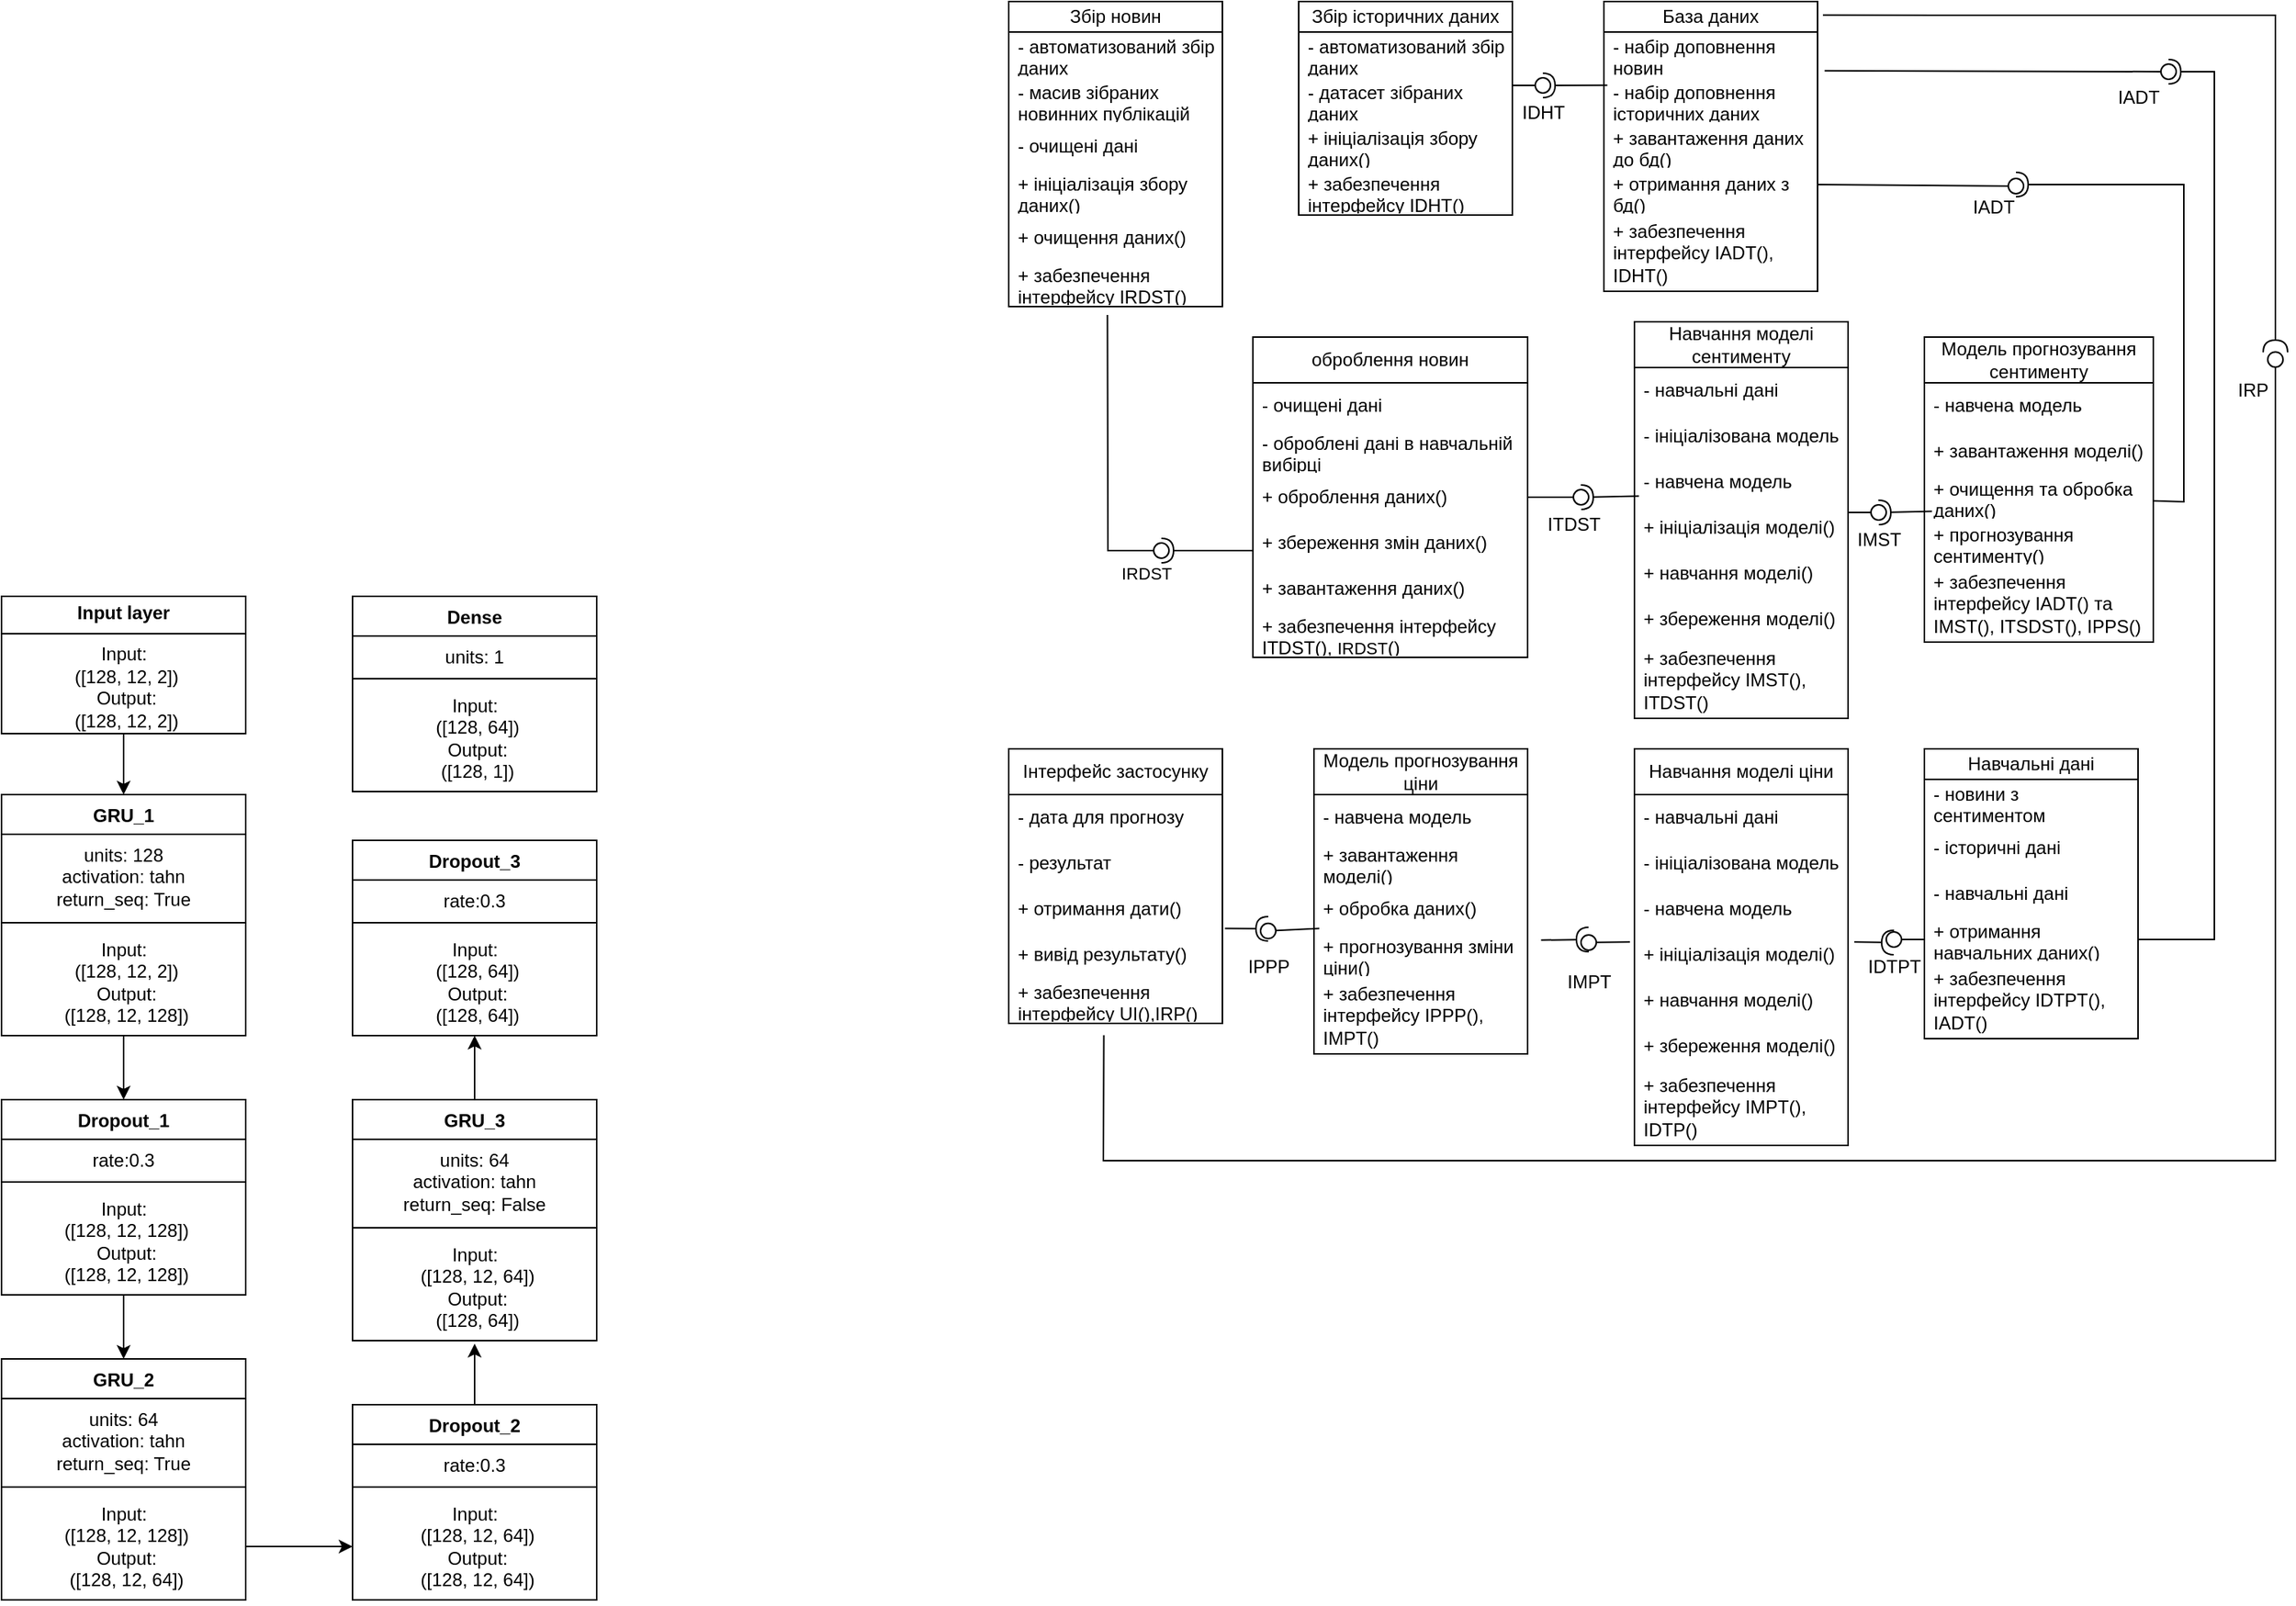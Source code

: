 <mxfile version="24.4.4" type="github">
  <diagram name="Page-1" id="M6WX8ptpPhpakJDy2QEp">
    <mxGraphModel dx="1977" dy="740" grid="1" gridSize="10" guides="1" tooltips="1" connect="1" arrows="1" fold="1" page="1" pageScale="1" pageWidth="850" pageHeight="1100" math="0" shadow="0">
      <root>
        <mxCell id="0" />
        <mxCell id="1" parent="0" />
        <mxCell id="2dCvmDyXezsV4eDbVFPW-2" value="Збір новин" style="swimlane;fontStyle=0;childLayout=stackLayout;horizontal=1;startSize=20;horizontalStack=0;resizeParent=1;resizeParentMax=0;resizeLast=0;collapsible=1;marginBottom=0;whiteSpace=wrap;html=1;" parent="1" vertex="1">
          <mxGeometry x="-110" y="240" width="140" height="200" as="geometry">
            <mxRectangle x="60" y="530" width="100" height="30" as="alternateBounds" />
          </mxGeometry>
        </mxCell>
        <mxCell id="2dCvmDyXezsV4eDbVFPW-3" value="- автоматизований збір даних" style="text;strokeColor=none;fillColor=none;align=left;verticalAlign=middle;spacingLeft=4;spacingRight=4;overflow=hidden;points=[[0,0.5],[1,0.5]];portConstraint=eastwest;rotatable=0;whiteSpace=wrap;html=1;" parent="2dCvmDyXezsV4eDbVFPW-2" vertex="1">
          <mxGeometry y="20" width="140" height="30" as="geometry" />
        </mxCell>
        <mxCell id="2dCvmDyXezsV4eDbVFPW-4" value="- масив зібраних новинних публікацій" style="text;strokeColor=none;fillColor=none;align=left;verticalAlign=middle;spacingLeft=4;spacingRight=4;overflow=hidden;points=[[0,0.5],[1,0.5]];portConstraint=eastwest;rotatable=0;whiteSpace=wrap;html=1;" parent="2dCvmDyXezsV4eDbVFPW-2" vertex="1">
          <mxGeometry y="50" width="140" height="30" as="geometry" />
        </mxCell>
        <mxCell id="2dCvmDyXezsV4eDbVFPW-83" value="- очищені дані" style="text;strokeColor=none;fillColor=none;align=left;verticalAlign=middle;spacingLeft=4;spacingRight=4;overflow=hidden;points=[[0,0.5],[1,0.5]];portConstraint=eastwest;rotatable=0;whiteSpace=wrap;html=1;" parent="2dCvmDyXezsV4eDbVFPW-2" vertex="1">
          <mxGeometry y="80" width="140" height="30" as="geometry" />
        </mxCell>
        <mxCell id="2dCvmDyXezsV4eDbVFPW-14" value="+ ініціалізація збору даних()" style="text;strokeColor=none;fillColor=none;align=left;verticalAlign=middle;spacingLeft=4;spacingRight=4;overflow=hidden;points=[[0,0.5],[1,0.5]];portConstraint=eastwest;rotatable=0;whiteSpace=wrap;html=1;" parent="2dCvmDyXezsV4eDbVFPW-2" vertex="1">
          <mxGeometry y="110" width="140" height="30" as="geometry" />
        </mxCell>
        <mxCell id="2dCvmDyXezsV4eDbVFPW-84" value="+ очищення даних()" style="text;strokeColor=none;fillColor=none;align=left;verticalAlign=middle;spacingLeft=4;spacingRight=4;overflow=hidden;points=[[0,0.5],[1,0.5]];portConstraint=eastwest;rotatable=0;whiteSpace=wrap;html=1;" parent="2dCvmDyXezsV4eDbVFPW-2" vertex="1">
          <mxGeometry y="140" width="140" height="30" as="geometry" />
        </mxCell>
        <mxCell id="2dCvmDyXezsV4eDbVFPW-5" value="+ забезпечення інтерфейсу IRDST()" style="text;strokeColor=none;fillColor=none;align=left;verticalAlign=middle;spacingLeft=4;spacingRight=4;overflow=hidden;points=[[0,0.5],[1,0.5]];portConstraint=eastwest;rotatable=0;whiteSpace=wrap;html=1;" parent="2dCvmDyXezsV4eDbVFPW-2" vertex="1">
          <mxGeometry y="170" width="140" height="30" as="geometry" />
        </mxCell>
        <mxCell id="2dCvmDyXezsV4eDbVFPW-15" value="оброблення новин" style="swimlane;fontStyle=0;childLayout=stackLayout;horizontal=1;startSize=30;horizontalStack=0;resizeParent=1;resizeParentMax=0;resizeLast=0;collapsible=1;marginBottom=0;whiteSpace=wrap;html=1;" parent="1" vertex="1">
          <mxGeometry x="50" y="460" width="180" height="210" as="geometry">
            <mxRectangle x="60" y="530" width="100" height="30" as="alternateBounds" />
          </mxGeometry>
        </mxCell>
        <mxCell id="2dCvmDyXezsV4eDbVFPW-17" value="- очищені дані" style="text;strokeColor=none;fillColor=none;align=left;verticalAlign=middle;spacingLeft=4;spacingRight=4;overflow=hidden;points=[[0,0.5],[1,0.5]];portConstraint=eastwest;rotatable=0;whiteSpace=wrap;html=1;" parent="2dCvmDyXezsV4eDbVFPW-15" vertex="1">
          <mxGeometry y="30" width="180" height="30" as="geometry" />
        </mxCell>
        <mxCell id="2dCvmDyXezsV4eDbVFPW-29" value="- оброблені дані в навчальній вибірці" style="text;strokeColor=none;fillColor=none;align=left;verticalAlign=middle;spacingLeft=4;spacingRight=4;overflow=hidden;points=[[0,0.5],[1,0.5]];portConstraint=eastwest;rotatable=0;whiteSpace=wrap;html=1;" parent="2dCvmDyXezsV4eDbVFPW-15" vertex="1">
          <mxGeometry y="60" width="180" height="30" as="geometry" />
        </mxCell>
        <mxCell id="2dCvmDyXezsV4eDbVFPW-30" value="+ оброблення даних()" style="text;strokeColor=none;fillColor=none;align=left;verticalAlign=middle;spacingLeft=4;spacingRight=4;overflow=hidden;points=[[0,0.5],[1,0.5]];portConstraint=eastwest;rotatable=0;whiteSpace=wrap;html=1;" parent="2dCvmDyXezsV4eDbVFPW-15" vertex="1">
          <mxGeometry y="90" width="180" height="30" as="geometry" />
        </mxCell>
        <mxCell id="2dCvmDyXezsV4eDbVFPW-20" value="+ збереження змін даних()" style="text;strokeColor=none;fillColor=none;align=left;verticalAlign=middle;spacingLeft=4;spacingRight=4;overflow=hidden;points=[[0,0.5],[1,0.5]];portConstraint=eastwest;rotatable=0;whiteSpace=wrap;html=1;" parent="2dCvmDyXezsV4eDbVFPW-15" vertex="1">
          <mxGeometry y="120" width="180" height="30" as="geometry" />
        </mxCell>
        <mxCell id="2dCvmDyXezsV4eDbVFPW-19" value="+ завантаження даних()" style="text;strokeColor=none;fillColor=none;align=left;verticalAlign=middle;spacingLeft=4;spacingRight=4;overflow=hidden;points=[[0,0.5],[1,0.5]];portConstraint=eastwest;rotatable=0;whiteSpace=wrap;html=1;" parent="2dCvmDyXezsV4eDbVFPW-15" vertex="1">
          <mxGeometry y="150" width="180" height="30" as="geometry" />
        </mxCell>
        <mxCell id="2dCvmDyXezsV4eDbVFPW-21" value="+ забезпечення інтерфейсу ITDST(),&amp;nbsp;&lt;span style=&quot;font-size: 11px; text-align: center; text-wrap: nowrap; background-color: rgb(255, 255, 255);&quot;&gt;IRDST&lt;/span&gt;()" style="text;strokeColor=none;fillColor=none;align=left;verticalAlign=middle;spacingLeft=4;spacingRight=4;overflow=hidden;points=[[0,0.5],[1,0.5]];portConstraint=eastwest;rotatable=0;whiteSpace=wrap;html=1;" parent="2dCvmDyXezsV4eDbVFPW-15" vertex="1">
          <mxGeometry y="180" width="180" height="30" as="geometry" />
        </mxCell>
        <mxCell id="2dCvmDyXezsV4eDbVFPW-22" value="Навчання моделі сентименту" style="swimlane;fontStyle=0;childLayout=stackLayout;horizontal=1;startSize=30;horizontalStack=0;resizeParent=1;resizeParentMax=0;resizeLast=0;collapsible=1;marginBottom=0;whiteSpace=wrap;html=1;" parent="1" vertex="1">
          <mxGeometry x="300" y="450" width="140" height="260" as="geometry">
            <mxRectangle x="60" y="530" width="100" height="30" as="alternateBounds" />
          </mxGeometry>
        </mxCell>
        <mxCell id="2dCvmDyXezsV4eDbVFPW-31" value="- навчальні дані" style="text;strokeColor=none;fillColor=none;align=left;verticalAlign=middle;spacingLeft=4;spacingRight=4;overflow=hidden;points=[[0,0.5],[1,0.5]];portConstraint=eastwest;rotatable=0;whiteSpace=wrap;html=1;" parent="2dCvmDyXezsV4eDbVFPW-22" vertex="1">
          <mxGeometry y="30" width="140" height="30" as="geometry" />
        </mxCell>
        <mxCell id="2dCvmDyXezsV4eDbVFPW-23" value="- ініціалізована модель" style="text;strokeColor=none;fillColor=none;align=left;verticalAlign=middle;spacingLeft=4;spacingRight=4;overflow=hidden;points=[[0,0.5],[1,0.5]];portConstraint=eastwest;rotatable=0;whiteSpace=wrap;html=1;" parent="2dCvmDyXezsV4eDbVFPW-22" vertex="1">
          <mxGeometry y="60" width="140" height="30" as="geometry" />
        </mxCell>
        <mxCell id="2dCvmDyXezsV4eDbVFPW-24" value="- навчена модель" style="text;strokeColor=none;fillColor=none;align=left;verticalAlign=middle;spacingLeft=4;spacingRight=4;overflow=hidden;points=[[0,0.5],[1,0.5]];portConstraint=eastwest;rotatable=0;whiteSpace=wrap;html=1;" parent="2dCvmDyXezsV4eDbVFPW-22" vertex="1">
          <mxGeometry y="90" width="140" height="30" as="geometry" />
        </mxCell>
        <mxCell id="2dCvmDyXezsV4eDbVFPW-25" value="+ ініціалізація моделі()" style="text;strokeColor=none;fillColor=none;align=left;verticalAlign=middle;spacingLeft=4;spacingRight=4;overflow=hidden;points=[[0,0.5],[1,0.5]];portConstraint=eastwest;rotatable=0;whiteSpace=wrap;html=1;" parent="2dCvmDyXezsV4eDbVFPW-22" vertex="1">
          <mxGeometry y="120" width="140" height="30" as="geometry" />
        </mxCell>
        <mxCell id="2dCvmDyXezsV4eDbVFPW-26" value="+ навчання моделі()" style="text;strokeColor=none;fillColor=none;align=left;verticalAlign=middle;spacingLeft=4;spacingRight=4;overflow=hidden;points=[[0,0.5],[1,0.5]];portConstraint=eastwest;rotatable=0;whiteSpace=wrap;html=1;" parent="2dCvmDyXezsV4eDbVFPW-22" vertex="1">
          <mxGeometry y="150" width="140" height="30" as="geometry" />
        </mxCell>
        <mxCell id="2dCvmDyXezsV4eDbVFPW-27" value="+ збереження моделі()" style="text;strokeColor=none;fillColor=none;align=left;verticalAlign=middle;spacingLeft=4;spacingRight=4;overflow=hidden;points=[[0,0.5],[1,0.5]];portConstraint=eastwest;rotatable=0;whiteSpace=wrap;html=1;" parent="2dCvmDyXezsV4eDbVFPW-22" vertex="1">
          <mxGeometry y="180" width="140" height="30" as="geometry" />
        </mxCell>
        <mxCell id="2dCvmDyXezsV4eDbVFPW-28" value="+ забезпечення інтерфейсу IMST(), ITDST()" style="text;strokeColor=none;fillColor=none;align=left;verticalAlign=middle;spacingLeft=4;spacingRight=4;overflow=hidden;points=[[0,0.5],[1,0.5]];portConstraint=eastwest;rotatable=0;whiteSpace=wrap;html=1;" parent="2dCvmDyXezsV4eDbVFPW-22" vertex="1">
          <mxGeometry y="210" width="140" height="50" as="geometry" />
        </mxCell>
        <mxCell id="2dCvmDyXezsV4eDbVFPW-32" value="Модель прогнозування сентименту" style="swimlane;fontStyle=0;childLayout=stackLayout;horizontal=1;startSize=30;horizontalStack=0;resizeParent=1;resizeParentMax=0;resizeLast=0;collapsible=1;marginBottom=0;whiteSpace=wrap;html=1;" parent="1" vertex="1">
          <mxGeometry x="490" y="460" width="150" height="200" as="geometry">
            <mxRectangle x="60" y="530" width="100" height="30" as="alternateBounds" />
          </mxGeometry>
        </mxCell>
        <mxCell id="2dCvmDyXezsV4eDbVFPW-33" value="- навчена модель" style="text;strokeColor=none;fillColor=none;align=left;verticalAlign=middle;spacingLeft=4;spacingRight=4;overflow=hidden;points=[[0,0.5],[1,0.5]];portConstraint=eastwest;rotatable=0;whiteSpace=wrap;html=1;" parent="2dCvmDyXezsV4eDbVFPW-32" vertex="1">
          <mxGeometry y="30" width="150" height="30" as="geometry" />
        </mxCell>
        <mxCell id="2dCvmDyXezsV4eDbVFPW-36" value="+ завантаження моделі()" style="text;strokeColor=none;fillColor=none;align=left;verticalAlign=middle;spacingLeft=4;spacingRight=4;overflow=hidden;points=[[0,0.5],[1,0.5]];portConstraint=eastwest;rotatable=0;whiteSpace=wrap;html=1;" parent="2dCvmDyXezsV4eDbVFPW-32" vertex="1">
          <mxGeometry y="60" width="150" height="30" as="geometry" />
        </mxCell>
        <mxCell id="2dCvmDyXezsV4eDbVFPW-37" value="+ очищення та обробка даних()" style="text;strokeColor=none;fillColor=none;align=left;verticalAlign=middle;spacingLeft=4;spacingRight=4;overflow=hidden;points=[[0,0.5],[1,0.5]];portConstraint=eastwest;rotatable=0;whiteSpace=wrap;html=1;" parent="2dCvmDyXezsV4eDbVFPW-32" vertex="1">
          <mxGeometry y="90" width="150" height="30" as="geometry" />
        </mxCell>
        <mxCell id="2dCvmDyXezsV4eDbVFPW-38" value="+ прогнозування сентименту()" style="text;strokeColor=none;fillColor=none;align=left;verticalAlign=middle;spacingLeft=4;spacingRight=4;overflow=hidden;points=[[0,0.5],[1,0.5]];portConstraint=eastwest;rotatable=0;whiteSpace=wrap;html=1;" parent="2dCvmDyXezsV4eDbVFPW-32" vertex="1">
          <mxGeometry y="120" width="150" height="30" as="geometry" />
        </mxCell>
        <mxCell id="2dCvmDyXezsV4eDbVFPW-39" value="+ забезпечення інтерфейсу IADT() та IMST(), ITSDST(), IPPS()" style="text;strokeColor=none;fillColor=none;align=left;verticalAlign=middle;spacingLeft=4;spacingRight=4;overflow=hidden;points=[[0,0.5],[1,0.5]];portConstraint=eastwest;rotatable=0;whiteSpace=wrap;html=1;" parent="2dCvmDyXezsV4eDbVFPW-32" vertex="1">
          <mxGeometry y="150" width="150" height="50" as="geometry" />
        </mxCell>
        <mxCell id="2dCvmDyXezsV4eDbVFPW-40" value="Збір історичних даних" style="swimlane;fontStyle=0;childLayout=stackLayout;horizontal=1;startSize=20;horizontalStack=0;resizeParent=1;resizeParentMax=0;resizeLast=0;collapsible=1;marginBottom=0;whiteSpace=wrap;html=1;" parent="1" vertex="1">
          <mxGeometry x="80" y="240" width="140" height="140" as="geometry">
            <mxRectangle x="60" y="530" width="100" height="30" as="alternateBounds" />
          </mxGeometry>
        </mxCell>
        <mxCell id="2dCvmDyXezsV4eDbVFPW-41" value="- автоматизований збір даних" style="text;strokeColor=none;fillColor=none;align=left;verticalAlign=middle;spacingLeft=4;spacingRight=4;overflow=hidden;points=[[0,0.5],[1,0.5]];portConstraint=eastwest;rotatable=0;whiteSpace=wrap;html=1;" parent="2dCvmDyXezsV4eDbVFPW-40" vertex="1">
          <mxGeometry y="20" width="140" height="30" as="geometry" />
        </mxCell>
        <mxCell id="2dCvmDyXezsV4eDbVFPW-42" value="- датасет зібраних даних" style="text;strokeColor=none;fillColor=none;align=left;verticalAlign=middle;spacingLeft=4;spacingRight=4;overflow=hidden;points=[[0,0.5],[1,0.5]];portConstraint=eastwest;rotatable=0;whiteSpace=wrap;html=1;" parent="2dCvmDyXezsV4eDbVFPW-40" vertex="1">
          <mxGeometry y="50" width="140" height="30" as="geometry" />
        </mxCell>
        <mxCell id="2dCvmDyXezsV4eDbVFPW-43" value="+ ініціалізація збору даних()" style="text;strokeColor=none;fillColor=none;align=left;verticalAlign=middle;spacingLeft=4;spacingRight=4;overflow=hidden;points=[[0,0.5],[1,0.5]];portConstraint=eastwest;rotatable=0;whiteSpace=wrap;html=1;" parent="2dCvmDyXezsV4eDbVFPW-40" vertex="1">
          <mxGeometry y="80" width="140" height="30" as="geometry" />
        </mxCell>
        <mxCell id="2dCvmDyXezsV4eDbVFPW-44" value="+ забезпечення інтерфейсу IDHT()" style="text;strokeColor=none;fillColor=none;align=left;verticalAlign=middle;spacingLeft=4;spacingRight=4;overflow=hidden;points=[[0,0.5],[1,0.5]];portConstraint=eastwest;rotatable=0;whiteSpace=wrap;html=1;" parent="2dCvmDyXezsV4eDbVFPW-40" vertex="1">
          <mxGeometry y="110" width="140" height="30" as="geometry" />
        </mxCell>
        <mxCell id="2dCvmDyXezsV4eDbVFPW-46" value="База даних" style="swimlane;fontStyle=0;childLayout=stackLayout;horizontal=1;startSize=20;horizontalStack=0;resizeParent=1;resizeParentMax=0;resizeLast=0;collapsible=1;marginBottom=0;whiteSpace=wrap;html=1;" parent="1" vertex="1">
          <mxGeometry x="280" y="240" width="140" height="190" as="geometry">
            <mxRectangle x="60" y="530" width="100" height="30" as="alternateBounds" />
          </mxGeometry>
        </mxCell>
        <mxCell id="2dCvmDyXezsV4eDbVFPW-47" value="- набір доповнення новин" style="text;strokeColor=none;fillColor=none;align=left;verticalAlign=middle;spacingLeft=4;spacingRight=4;overflow=hidden;points=[[0,0.5],[1,0.5]];portConstraint=eastwest;rotatable=0;whiteSpace=wrap;html=1;" parent="2dCvmDyXezsV4eDbVFPW-46" vertex="1">
          <mxGeometry y="20" width="140" height="30" as="geometry" />
        </mxCell>
        <mxCell id="2dCvmDyXezsV4eDbVFPW-48" value="- набір доповнення історичних даних" style="text;strokeColor=none;fillColor=none;align=left;verticalAlign=middle;spacingLeft=4;spacingRight=4;overflow=hidden;points=[[0,0.5],[1,0.5]];portConstraint=eastwest;rotatable=0;whiteSpace=wrap;html=1;" parent="2dCvmDyXezsV4eDbVFPW-46" vertex="1">
          <mxGeometry y="50" width="140" height="30" as="geometry" />
        </mxCell>
        <mxCell id="2dCvmDyXezsV4eDbVFPW-49" value="+ завантаження даних до бд()" style="text;strokeColor=none;fillColor=none;align=left;verticalAlign=middle;spacingLeft=4;spacingRight=4;overflow=hidden;points=[[0,0.5],[1,0.5]];portConstraint=eastwest;rotatable=0;whiteSpace=wrap;html=1;" parent="2dCvmDyXezsV4eDbVFPW-46" vertex="1">
          <mxGeometry y="80" width="140" height="30" as="geometry" />
        </mxCell>
        <mxCell id="2dCvmDyXezsV4eDbVFPW-51" value="+ отримання даних з бд()" style="text;strokeColor=none;fillColor=none;align=left;verticalAlign=middle;spacingLeft=4;spacingRight=4;overflow=hidden;points=[[0,0.5],[1,0.5]];portConstraint=eastwest;rotatable=0;whiteSpace=wrap;html=1;" parent="2dCvmDyXezsV4eDbVFPW-46" vertex="1">
          <mxGeometry y="110" width="140" height="30" as="geometry" />
        </mxCell>
        <mxCell id="2dCvmDyXezsV4eDbVFPW-50" value="+ забезпечення інтерфейсу IADT(), IDHT()" style="text;strokeColor=none;fillColor=none;align=left;verticalAlign=middle;spacingLeft=4;spacingRight=4;overflow=hidden;points=[[0,0.5],[1,0.5]];portConstraint=eastwest;rotatable=0;whiteSpace=wrap;html=1;" parent="2dCvmDyXezsV4eDbVFPW-46" vertex="1">
          <mxGeometry y="140" width="140" height="50" as="geometry" />
        </mxCell>
        <mxCell id="2dCvmDyXezsV4eDbVFPW-52" value="Навчальні дані" style="swimlane;fontStyle=0;childLayout=stackLayout;horizontal=1;startSize=20;horizontalStack=0;resizeParent=1;resizeParentMax=0;resizeLast=0;collapsible=1;marginBottom=0;whiteSpace=wrap;html=1;" parent="1" vertex="1">
          <mxGeometry x="490" y="730" width="140" height="190" as="geometry">
            <mxRectangle x="60" y="530" width="100" height="30" as="alternateBounds" />
          </mxGeometry>
        </mxCell>
        <mxCell id="2dCvmDyXezsV4eDbVFPW-53" value="- новини з сентиментом" style="text;strokeColor=none;fillColor=none;align=left;verticalAlign=middle;spacingLeft=4;spacingRight=4;overflow=hidden;points=[[0,0.5],[1,0.5]];portConstraint=eastwest;rotatable=0;whiteSpace=wrap;html=1;" parent="2dCvmDyXezsV4eDbVFPW-52" vertex="1">
          <mxGeometry y="20" width="140" height="30" as="geometry" />
        </mxCell>
        <mxCell id="2dCvmDyXezsV4eDbVFPW-54" value="- історичні дані" style="text;strokeColor=none;fillColor=none;align=left;verticalAlign=middle;spacingLeft=4;spacingRight=4;overflow=hidden;points=[[0,0.5],[1,0.5]];portConstraint=eastwest;rotatable=0;whiteSpace=wrap;html=1;" parent="2dCvmDyXezsV4eDbVFPW-52" vertex="1">
          <mxGeometry y="50" width="140" height="30" as="geometry" />
        </mxCell>
        <mxCell id="2dCvmDyXezsV4eDbVFPW-58" value="- навчальні дані" style="text;strokeColor=none;fillColor=none;align=left;verticalAlign=middle;spacingLeft=4;spacingRight=4;overflow=hidden;points=[[0,0.5],[1,0.5]];portConstraint=eastwest;rotatable=0;whiteSpace=wrap;html=1;" parent="2dCvmDyXezsV4eDbVFPW-52" vertex="1">
          <mxGeometry y="80" width="140" height="30" as="geometry" />
        </mxCell>
        <mxCell id="2dCvmDyXezsV4eDbVFPW-55" value="+ отримання навчальних даних()" style="text;strokeColor=none;fillColor=none;align=left;verticalAlign=middle;spacingLeft=4;spacingRight=4;overflow=hidden;points=[[0,0.5],[1,0.5]];portConstraint=eastwest;rotatable=0;whiteSpace=wrap;html=1;" parent="2dCvmDyXezsV4eDbVFPW-52" vertex="1">
          <mxGeometry y="110" width="140" height="30" as="geometry" />
        </mxCell>
        <mxCell id="2dCvmDyXezsV4eDbVFPW-57" value="+ забезпечення інтерфейсу IDTPT(), IADT()" style="text;strokeColor=none;fillColor=none;align=left;verticalAlign=middle;spacingLeft=4;spacingRight=4;overflow=hidden;points=[[0,0.5],[1,0.5]];portConstraint=eastwest;rotatable=0;whiteSpace=wrap;html=1;" parent="2dCvmDyXezsV4eDbVFPW-52" vertex="1">
          <mxGeometry y="140" width="140" height="50" as="geometry" />
        </mxCell>
        <mxCell id="2dCvmDyXezsV4eDbVFPW-59" value="Навчання моделі ціни" style="swimlane;fontStyle=0;childLayout=stackLayout;horizontal=1;startSize=30;horizontalStack=0;resizeParent=1;resizeParentMax=0;resizeLast=0;collapsible=1;marginBottom=0;whiteSpace=wrap;html=1;" parent="1" vertex="1">
          <mxGeometry x="300" y="730" width="140" height="260" as="geometry">
            <mxRectangle x="60" y="530" width="100" height="30" as="alternateBounds" />
          </mxGeometry>
        </mxCell>
        <mxCell id="2dCvmDyXezsV4eDbVFPW-60" value="- навчальні дані" style="text;strokeColor=none;fillColor=none;align=left;verticalAlign=middle;spacingLeft=4;spacingRight=4;overflow=hidden;points=[[0,0.5],[1,0.5]];portConstraint=eastwest;rotatable=0;whiteSpace=wrap;html=1;" parent="2dCvmDyXezsV4eDbVFPW-59" vertex="1">
          <mxGeometry y="30" width="140" height="30" as="geometry" />
        </mxCell>
        <mxCell id="2dCvmDyXezsV4eDbVFPW-61" value="- ініціалізована модель" style="text;strokeColor=none;fillColor=none;align=left;verticalAlign=middle;spacingLeft=4;spacingRight=4;overflow=hidden;points=[[0,0.5],[1,0.5]];portConstraint=eastwest;rotatable=0;whiteSpace=wrap;html=1;" parent="2dCvmDyXezsV4eDbVFPW-59" vertex="1">
          <mxGeometry y="60" width="140" height="30" as="geometry" />
        </mxCell>
        <mxCell id="2dCvmDyXezsV4eDbVFPW-62" value="- навчена модель" style="text;strokeColor=none;fillColor=none;align=left;verticalAlign=middle;spacingLeft=4;spacingRight=4;overflow=hidden;points=[[0,0.5],[1,0.5]];portConstraint=eastwest;rotatable=0;whiteSpace=wrap;html=1;" parent="2dCvmDyXezsV4eDbVFPW-59" vertex="1">
          <mxGeometry y="90" width="140" height="30" as="geometry" />
        </mxCell>
        <mxCell id="2dCvmDyXezsV4eDbVFPW-63" value="+ ініціалізація моделі()" style="text;strokeColor=none;fillColor=none;align=left;verticalAlign=middle;spacingLeft=4;spacingRight=4;overflow=hidden;points=[[0,0.5],[1,0.5]];portConstraint=eastwest;rotatable=0;whiteSpace=wrap;html=1;" parent="2dCvmDyXezsV4eDbVFPW-59" vertex="1">
          <mxGeometry y="120" width="140" height="30" as="geometry" />
        </mxCell>
        <mxCell id="2dCvmDyXezsV4eDbVFPW-64" value="+ навчання моделі()" style="text;strokeColor=none;fillColor=none;align=left;verticalAlign=middle;spacingLeft=4;spacingRight=4;overflow=hidden;points=[[0,0.5],[1,0.5]];portConstraint=eastwest;rotatable=0;whiteSpace=wrap;html=1;" parent="2dCvmDyXezsV4eDbVFPW-59" vertex="1">
          <mxGeometry y="150" width="140" height="30" as="geometry" />
        </mxCell>
        <mxCell id="2dCvmDyXezsV4eDbVFPW-65" value="+ збереження моделі()" style="text;strokeColor=none;fillColor=none;align=left;verticalAlign=middle;spacingLeft=4;spacingRight=4;overflow=hidden;points=[[0,0.5],[1,0.5]];portConstraint=eastwest;rotatable=0;whiteSpace=wrap;html=1;" parent="2dCvmDyXezsV4eDbVFPW-59" vertex="1">
          <mxGeometry y="180" width="140" height="30" as="geometry" />
        </mxCell>
        <mxCell id="2dCvmDyXezsV4eDbVFPW-66" value="+ забезпечення інтерфейсу IMPT(), IDTP()" style="text;strokeColor=none;fillColor=none;align=left;verticalAlign=middle;spacingLeft=4;spacingRight=4;overflow=hidden;points=[[0,0.5],[1,0.5]];portConstraint=eastwest;rotatable=0;whiteSpace=wrap;html=1;" parent="2dCvmDyXezsV4eDbVFPW-59" vertex="1">
          <mxGeometry y="210" width="140" height="50" as="geometry" />
        </mxCell>
        <mxCell id="2dCvmDyXezsV4eDbVFPW-67" value="Модель прогнозування ціни" style="swimlane;fontStyle=0;childLayout=stackLayout;horizontal=1;startSize=30;horizontalStack=0;resizeParent=1;resizeParentMax=0;resizeLast=0;collapsible=1;marginBottom=0;whiteSpace=wrap;html=1;" parent="1" vertex="1">
          <mxGeometry x="90" y="730" width="140" height="200" as="geometry">
            <mxRectangle x="60" y="530" width="100" height="30" as="alternateBounds" />
          </mxGeometry>
        </mxCell>
        <mxCell id="2dCvmDyXezsV4eDbVFPW-68" value="- навчена модель" style="text;strokeColor=none;fillColor=none;align=left;verticalAlign=middle;spacingLeft=4;spacingRight=4;overflow=hidden;points=[[0,0.5],[1,0.5]];portConstraint=eastwest;rotatable=0;whiteSpace=wrap;html=1;" parent="2dCvmDyXezsV4eDbVFPW-67" vertex="1">
          <mxGeometry y="30" width="140" height="30" as="geometry" />
        </mxCell>
        <mxCell id="2dCvmDyXezsV4eDbVFPW-71" value="+ завантаження моделі()" style="text;strokeColor=none;fillColor=none;align=left;verticalAlign=middle;spacingLeft=4;spacingRight=4;overflow=hidden;points=[[0,0.5],[1,0.5]];portConstraint=eastwest;rotatable=0;whiteSpace=wrap;html=1;" parent="2dCvmDyXezsV4eDbVFPW-67" vertex="1">
          <mxGeometry y="60" width="140" height="30" as="geometry" />
        </mxCell>
        <mxCell id="2dCvmDyXezsV4eDbVFPW-72" value="+ обробка даних()" style="text;strokeColor=none;fillColor=none;align=left;verticalAlign=middle;spacingLeft=4;spacingRight=4;overflow=hidden;points=[[0,0.5],[1,0.5]];portConstraint=eastwest;rotatable=0;whiteSpace=wrap;html=1;" parent="2dCvmDyXezsV4eDbVFPW-67" vertex="1">
          <mxGeometry y="90" width="140" height="30" as="geometry" />
        </mxCell>
        <mxCell id="2dCvmDyXezsV4eDbVFPW-73" value="+ прогнозування зміни ціни()" style="text;strokeColor=none;fillColor=none;align=left;verticalAlign=middle;spacingLeft=4;spacingRight=4;overflow=hidden;points=[[0,0.5],[1,0.5]];portConstraint=eastwest;rotatable=0;whiteSpace=wrap;html=1;" parent="2dCvmDyXezsV4eDbVFPW-67" vertex="1">
          <mxGeometry y="120" width="140" height="30" as="geometry" />
        </mxCell>
        <mxCell id="2dCvmDyXezsV4eDbVFPW-74" value="+ забезпечення інтерфейсу IPPP(), IMPT()" style="text;strokeColor=none;fillColor=none;align=left;verticalAlign=middle;spacingLeft=4;spacingRight=4;overflow=hidden;points=[[0,0.5],[1,0.5]];portConstraint=eastwest;rotatable=0;whiteSpace=wrap;html=1;" parent="2dCvmDyXezsV4eDbVFPW-67" vertex="1">
          <mxGeometry y="150" width="140" height="50" as="geometry" />
        </mxCell>
        <mxCell id="2dCvmDyXezsV4eDbVFPW-75" value="Інтерфейс застосунку" style="swimlane;fontStyle=0;childLayout=stackLayout;horizontal=1;startSize=30;horizontalStack=0;resizeParent=1;resizeParentMax=0;resizeLast=0;collapsible=1;marginBottom=0;whiteSpace=wrap;html=1;" parent="1" vertex="1">
          <mxGeometry x="-110" y="730" width="140" height="180" as="geometry">
            <mxRectangle x="60" y="530" width="100" height="30" as="alternateBounds" />
          </mxGeometry>
        </mxCell>
        <mxCell id="2dCvmDyXezsV4eDbVFPW-76" value="- дата для прогнозу" style="text;strokeColor=none;fillColor=none;align=left;verticalAlign=middle;spacingLeft=4;spacingRight=4;overflow=hidden;points=[[0,0.5],[1,0.5]];portConstraint=eastwest;rotatable=0;whiteSpace=wrap;html=1;" parent="2dCvmDyXezsV4eDbVFPW-75" vertex="1">
          <mxGeometry y="30" width="140" height="30" as="geometry" />
        </mxCell>
        <mxCell id="2dCvmDyXezsV4eDbVFPW-77" value="- результат" style="text;strokeColor=none;fillColor=none;align=left;verticalAlign=middle;spacingLeft=4;spacingRight=4;overflow=hidden;points=[[0,0.5],[1,0.5]];portConstraint=eastwest;rotatable=0;whiteSpace=wrap;html=1;" parent="2dCvmDyXezsV4eDbVFPW-75" vertex="1">
          <mxGeometry y="60" width="140" height="30" as="geometry" />
        </mxCell>
        <mxCell id="2dCvmDyXezsV4eDbVFPW-79" value="+ отримання дати()" style="text;strokeColor=none;fillColor=none;align=left;verticalAlign=middle;spacingLeft=4;spacingRight=4;overflow=hidden;points=[[0,0.5],[1,0.5]];portConstraint=eastwest;rotatable=0;whiteSpace=wrap;html=1;" parent="2dCvmDyXezsV4eDbVFPW-75" vertex="1">
          <mxGeometry y="90" width="140" height="30" as="geometry" />
        </mxCell>
        <mxCell id="2dCvmDyXezsV4eDbVFPW-80" value="+ вивід результату()" style="text;strokeColor=none;fillColor=none;align=left;verticalAlign=middle;spacingLeft=4;spacingRight=4;overflow=hidden;points=[[0,0.5],[1,0.5]];portConstraint=eastwest;rotatable=0;whiteSpace=wrap;html=1;" parent="2dCvmDyXezsV4eDbVFPW-75" vertex="1">
          <mxGeometry y="120" width="140" height="30" as="geometry" />
        </mxCell>
        <mxCell id="2dCvmDyXezsV4eDbVFPW-82" value="+ забезпечення інтерфейсу UI(),IRP()" style="text;strokeColor=none;fillColor=none;align=left;verticalAlign=middle;spacingLeft=4;spacingRight=4;overflow=hidden;points=[[0,0.5],[1,0.5]];portConstraint=eastwest;rotatable=0;whiteSpace=wrap;html=1;" parent="2dCvmDyXezsV4eDbVFPW-75" vertex="1">
          <mxGeometry y="150" width="140" height="30" as="geometry" />
        </mxCell>
        <mxCell id="2dCvmDyXezsV4eDbVFPW-94" value="" style="rounded=0;orthogonalLoop=1;jettySize=auto;html=1;endArrow=halfCircle;endFill=0;endSize=6;strokeWidth=1;sketch=0;exitX=-0.002;exitY=-0.333;exitDx=0;exitDy=0;exitPerimeter=0;" parent="1" source="2dCvmDyXezsV4eDbVFPW-19" edge="1">
          <mxGeometry relative="1" as="geometry">
            <mxPoint x="170" y="406" as="sourcePoint" />
            <mxPoint x="-10" y="600" as="targetPoint" />
          </mxGeometry>
        </mxCell>
        <mxCell id="2dCvmDyXezsV4eDbVFPW-95" value="" style="rounded=0;orthogonalLoop=1;jettySize=auto;html=1;endArrow=oval;endFill=0;sketch=0;sourcePerimeterSpacing=0;targetPerimeterSpacing=0;endSize=10;exitX=0.462;exitY=1.185;exitDx=0;exitDy=0;exitPerimeter=0;" parent="1" edge="1" source="2dCvmDyXezsV4eDbVFPW-5">
          <mxGeometry relative="1" as="geometry">
            <mxPoint x="40" y="406" as="sourcePoint" />
            <mxPoint x="-10" y="600" as="targetPoint" />
            <Array as="points">
              <mxPoint x="-45" y="600" />
            </Array>
          </mxGeometry>
        </mxCell>
        <mxCell id="2dCvmDyXezsV4eDbVFPW-135" value="IRDST" style="edgeLabel;html=1;align=center;verticalAlign=middle;resizable=0;points=[];" parent="2dCvmDyXezsV4eDbVFPW-95" vertex="1" connectable="0">
          <mxGeometry x="0.71" y="-10" relative="1" as="geometry">
            <mxPoint x="17" y="5" as="offset" />
          </mxGeometry>
        </mxCell>
        <mxCell id="2dCvmDyXezsV4eDbVFPW-96" value="" style="ellipse;whiteSpace=wrap;html=1;align=center;aspect=fixed;fillColor=none;strokeColor=none;resizable=0;perimeter=centerPerimeter;rotatable=0;allowArrows=0;points=[];outlineConnect=1;" parent="1" vertex="1">
          <mxGeometry x="145" y="401" width="10" height="10" as="geometry" />
        </mxCell>
        <mxCell id="2dCvmDyXezsV4eDbVFPW-106" value="" style="rounded=0;orthogonalLoop=1;jettySize=auto;html=1;endArrow=halfCircle;endFill=0;endSize=6;strokeWidth=1;sketch=0;exitX=0.016;exitY=0.161;exitDx=0;exitDy=0;exitPerimeter=0;" parent="1" source="2dCvmDyXezsV4eDbVFPW-48" target="2dCvmDyXezsV4eDbVFPW-108" edge="1">
          <mxGeometry relative="1" as="geometry">
            <mxPoint x="260" y="295" as="sourcePoint" />
          </mxGeometry>
        </mxCell>
        <mxCell id="2dCvmDyXezsV4eDbVFPW-107" value="" style="rounded=0;orthogonalLoop=1;jettySize=auto;html=1;endArrow=oval;endFill=0;sketch=0;sourcePerimeterSpacing=0;targetPerimeterSpacing=0;endSize=10;" parent="1" target="2dCvmDyXezsV4eDbVFPW-108" edge="1">
          <mxGeometry relative="1" as="geometry">
            <mxPoint x="220" y="295" as="sourcePoint" />
          </mxGeometry>
        </mxCell>
        <mxCell id="2dCvmDyXezsV4eDbVFPW-108" value="" style="ellipse;whiteSpace=wrap;html=1;align=center;aspect=fixed;fillColor=none;strokeColor=none;resizable=0;perimeter=centerPerimeter;rotatable=0;allowArrows=0;points=[];outlineConnect=1;" parent="1" vertex="1">
          <mxGeometry x="235" y="290" width="10" height="10" as="geometry" />
        </mxCell>
        <mxCell id="2dCvmDyXezsV4eDbVFPW-114" value="" style="ellipse;whiteSpace=wrap;html=1;align=center;aspect=fixed;fillColor=none;strokeColor=none;resizable=0;perimeter=centerPerimeter;rotatable=0;allowArrows=0;points=[];outlineConnect=1;" parent="1" vertex="1">
          <mxGeometry x="495" y="360" width="10" height="10" as="geometry" />
        </mxCell>
        <mxCell id="2dCvmDyXezsV4eDbVFPW-115" value="" style="rounded=0;orthogonalLoop=1;jettySize=auto;html=1;endArrow=halfCircle;endFill=0;endSize=6;strokeWidth=1;sketch=0;exitX=1;exitY=0.5;exitDx=0;exitDy=0;" parent="1" source="2dCvmDyXezsV4eDbVFPW-55" target="2dCvmDyXezsV4eDbVFPW-117" edge="1">
          <mxGeometry relative="1" as="geometry">
            <mxPoint x="680" y="870" as="sourcePoint" />
            <Array as="points">
              <mxPoint x="680" y="855" />
              <mxPoint x="680" y="286" />
            </Array>
          </mxGeometry>
        </mxCell>
        <mxCell id="2dCvmDyXezsV4eDbVFPW-116" value="" style="rounded=0;orthogonalLoop=1;jettySize=auto;html=1;endArrow=oval;endFill=0;sketch=0;sourcePerimeterSpacing=0;targetPerimeterSpacing=0;endSize=10;exitX=1.033;exitY=-0.153;exitDx=0;exitDy=0;exitPerimeter=0;" parent="1" source="2dCvmDyXezsV4eDbVFPW-48" target="2dCvmDyXezsV4eDbVFPW-117" edge="1">
          <mxGeometry relative="1" as="geometry">
            <mxPoint x="630" y="286" as="sourcePoint" />
          </mxGeometry>
        </mxCell>
        <mxCell id="2dCvmDyXezsV4eDbVFPW-117" value="" style="ellipse;whiteSpace=wrap;html=1;align=center;aspect=fixed;fillColor=none;strokeColor=none;resizable=0;perimeter=centerPerimeter;rotatable=0;allowArrows=0;points=[];outlineConnect=1;" parent="1" vertex="1">
          <mxGeometry x="645" y="281" width="10" height="10" as="geometry" />
        </mxCell>
        <mxCell id="2dCvmDyXezsV4eDbVFPW-120" value="" style="ellipse;whiteSpace=wrap;html=1;align=center;aspect=fixed;fillColor=none;strokeColor=none;resizable=0;perimeter=centerPerimeter;rotatable=0;allowArrows=0;points=[];outlineConnect=1;" parent="1" vertex="1">
          <mxGeometry x="235" y="431" width="10" height="10" as="geometry" />
        </mxCell>
        <mxCell id="2dCvmDyXezsV4eDbVFPW-121" value="" style="rounded=0;orthogonalLoop=1;jettySize=auto;html=1;endArrow=halfCircle;endFill=0;endSize=6;strokeWidth=1;sketch=0;exitX=0.021;exitY=-0.192;exitDx=0;exitDy=0;exitPerimeter=0;" parent="1" source="2dCvmDyXezsV4eDbVFPW-25" target="2dCvmDyXezsV4eDbVFPW-123" edge="1">
          <mxGeometry relative="1" as="geometry">
            <mxPoint x="285" y="565" as="sourcePoint" />
          </mxGeometry>
        </mxCell>
        <mxCell id="2dCvmDyXezsV4eDbVFPW-122" value="" style="rounded=0;orthogonalLoop=1;jettySize=auto;html=1;endArrow=oval;endFill=0;sketch=0;sourcePerimeterSpacing=0;targetPerimeterSpacing=0;endSize=10;exitX=1;exitY=0.5;exitDx=0;exitDy=0;" parent="1" source="2dCvmDyXezsV4eDbVFPW-15" target="2dCvmDyXezsV4eDbVFPW-123" edge="1">
          <mxGeometry relative="1" as="geometry">
            <mxPoint x="245" y="565" as="sourcePoint" />
          </mxGeometry>
        </mxCell>
        <mxCell id="2dCvmDyXezsV4eDbVFPW-123" value="" style="ellipse;whiteSpace=wrap;html=1;align=center;aspect=fixed;fillColor=none;strokeColor=none;resizable=0;perimeter=centerPerimeter;rotatable=0;allowArrows=0;points=[];outlineConnect=1;" parent="1" vertex="1">
          <mxGeometry x="260" y="560" width="10" height="10" as="geometry" />
        </mxCell>
        <mxCell id="2dCvmDyXezsV4eDbVFPW-124" value="" style="rounded=0;orthogonalLoop=1;jettySize=auto;html=1;endArrow=halfCircle;endFill=0;endSize=6;strokeWidth=1;sketch=0;exitX=0.033;exitY=-0.192;exitDx=0;exitDy=0;exitPerimeter=0;" parent="1" source="2dCvmDyXezsV4eDbVFPW-38" target="2dCvmDyXezsV4eDbVFPW-126" edge="1">
          <mxGeometry relative="1" as="geometry">
            <mxPoint x="480" y="575" as="sourcePoint" />
          </mxGeometry>
        </mxCell>
        <mxCell id="2dCvmDyXezsV4eDbVFPW-125" value="" style="rounded=0;orthogonalLoop=1;jettySize=auto;html=1;endArrow=oval;endFill=0;sketch=0;sourcePerimeterSpacing=0;targetPerimeterSpacing=0;endSize=10;" parent="1" target="2dCvmDyXezsV4eDbVFPW-126" edge="1">
          <mxGeometry relative="1" as="geometry">
            <mxPoint x="440" y="575" as="sourcePoint" />
          </mxGeometry>
        </mxCell>
        <mxCell id="2dCvmDyXezsV4eDbVFPW-126" value="" style="ellipse;whiteSpace=wrap;html=1;align=center;aspect=fixed;fillColor=none;strokeColor=none;resizable=0;perimeter=centerPerimeter;rotatable=0;allowArrows=0;points=[];outlineConnect=1;" parent="1" vertex="1">
          <mxGeometry x="455" y="570" width="10" height="10" as="geometry" />
        </mxCell>
        <mxCell id="2dCvmDyXezsV4eDbVFPW-127" value="" style="rounded=0;orthogonalLoop=1;jettySize=auto;html=1;endArrow=halfCircle;endFill=0;endSize=6;strokeWidth=1;sketch=0;exitX=1.063;exitY=0.18;exitDx=0;exitDy=0;exitPerimeter=0;" parent="1" source="2dCvmDyXezsV4eDbVFPW-73" edge="1">
          <mxGeometry relative="1" as="geometry">
            <mxPoint x="70" y="975" as="sourcePoint" />
            <mxPoint x="270" y="855" as="targetPoint" />
          </mxGeometry>
        </mxCell>
        <mxCell id="2dCvmDyXezsV4eDbVFPW-128" value="" style="rounded=0;orthogonalLoop=1;jettySize=auto;html=1;endArrow=oval;endFill=0;sketch=0;sourcePerimeterSpacing=0;targetPerimeterSpacing=0;endSize=10;exitX=0.025;exitY=0.925;exitDx=0;exitDy=0;exitPerimeter=0;" parent="1" source="2dCvmDyXezsV4eDbVFPW-72" edge="1">
          <mxGeometry relative="1" as="geometry">
            <mxPoint x="80" y="849.41" as="sourcePoint" />
            <mxPoint x="60" y="849.41" as="targetPoint" />
          </mxGeometry>
        </mxCell>
        <mxCell id="2dCvmDyXezsV4eDbVFPW-129" value="" style="ellipse;whiteSpace=wrap;html=1;align=center;aspect=fixed;fillColor=none;strokeColor=none;resizable=0;perimeter=centerPerimeter;rotatable=0;allowArrows=0;points=[];outlineConnect=1;" parent="1" vertex="1">
          <mxGeometry x="45" y="970" width="10" height="10" as="geometry" />
        </mxCell>
        <mxCell id="2dCvmDyXezsV4eDbVFPW-131" value="" style="rounded=0;orthogonalLoop=1;jettySize=auto;html=1;endArrow=halfCircle;endFill=0;endSize=6;strokeWidth=1;sketch=0;exitX=1.012;exitY=-0.075;exitDx=0;exitDy=0;exitPerimeter=0;" parent="1" source="2dCvmDyXezsV4eDbVFPW-80" edge="1">
          <mxGeometry relative="1" as="geometry">
            <mxPoint x="50" y="870" as="sourcePoint" />
            <mxPoint x="60" y="848" as="targetPoint" />
            <Array as="points" />
          </mxGeometry>
        </mxCell>
        <mxCell id="2dCvmDyXezsV4eDbVFPW-132" value="" style="rounded=0;orthogonalLoop=1;jettySize=auto;html=1;endArrow=oval;endFill=0;sketch=0;sourcePerimeterSpacing=0;targetPerimeterSpacing=0;endSize=10;exitX=-0.021;exitY=1.22;exitDx=0;exitDy=0;exitPerimeter=0;" parent="1" source="2dCvmDyXezsV4eDbVFPW-62" edge="1">
          <mxGeometry relative="1" as="geometry">
            <mxPoint x="104" y="858" as="sourcePoint" />
            <mxPoint x="270" y="857" as="targetPoint" />
          </mxGeometry>
        </mxCell>
        <mxCell id="2dCvmDyXezsV4eDbVFPW-133" value="" style="rounded=0;orthogonalLoop=1;jettySize=auto;html=1;endArrow=oval;endFill=0;sketch=0;sourcePerimeterSpacing=0;targetPerimeterSpacing=0;endSize=10;exitX=0;exitY=0.5;exitDx=0;exitDy=0;" parent="1" source="2dCvmDyXezsV4eDbVFPW-55" edge="1">
          <mxGeometry relative="1" as="geometry">
            <mxPoint x="307" y="867" as="sourcePoint" />
            <mxPoint x="470" y="855" as="targetPoint" />
          </mxGeometry>
        </mxCell>
        <mxCell id="2dCvmDyXezsV4eDbVFPW-134" value="" style="rounded=0;orthogonalLoop=1;jettySize=auto;html=1;endArrow=halfCircle;endFill=0;endSize=6;strokeWidth=1;sketch=0;exitX=1.029;exitY=0.22;exitDx=0;exitDy=0;exitPerimeter=0;" parent="1" source="2dCvmDyXezsV4eDbVFPW-63" edge="1">
          <mxGeometry relative="1" as="geometry">
            <mxPoint x="440" y="850" as="sourcePoint" />
            <mxPoint x="470" y="857" as="targetPoint" />
          </mxGeometry>
        </mxCell>
        <mxCell id="2dCvmDyXezsV4eDbVFPW-136" value="IDHT" style="text;html=1;align=center;verticalAlign=middle;resizable=0;points=[];autosize=1;strokeColor=none;fillColor=none;" parent="1" vertex="1">
          <mxGeometry x="215" y="298" width="50" height="30" as="geometry" />
        </mxCell>
        <mxCell id="2dCvmDyXezsV4eDbVFPW-139" value="IADT" style="text;html=1;align=center;verticalAlign=middle;resizable=0;points=[];autosize=1;strokeColor=none;fillColor=none;" parent="1" vertex="1">
          <mxGeometry x="605" y="288" width="50" height="30" as="geometry" />
        </mxCell>
        <mxCell id="2dCvmDyXezsV4eDbVFPW-140" value="ITDST" style="text;html=1;align=center;verticalAlign=middle;resizable=0;points=[];autosize=1;strokeColor=none;fillColor=none;" parent="1" vertex="1">
          <mxGeometry x="230" y="568" width="60" height="30" as="geometry" />
        </mxCell>
        <mxCell id="2dCvmDyXezsV4eDbVFPW-141" value="IMST" style="text;html=1;align=center;verticalAlign=middle;resizable=0;points=[];autosize=1;strokeColor=none;fillColor=none;" parent="1" vertex="1">
          <mxGeometry x="435" y="578" width="50" height="30" as="geometry" />
        </mxCell>
        <mxCell id="2dCvmDyXezsV4eDbVFPW-144" value="" style="ellipse;whiteSpace=wrap;html=1;align=center;aspect=fixed;fillColor=none;strokeColor=none;resizable=0;perimeter=centerPerimeter;rotatable=0;allowArrows=0;points=[];outlineConnect=1;" parent="1" vertex="1">
          <mxGeometry x="265" y="710" width="10" height="10" as="geometry" />
        </mxCell>
        <mxCell id="2dCvmDyXezsV4eDbVFPW-147" value="IDTPT" style="text;html=1;align=center;verticalAlign=middle;resizable=0;points=[];autosize=1;strokeColor=none;fillColor=none;" parent="1" vertex="1">
          <mxGeometry x="440" y="858" width="60" height="30" as="geometry" />
        </mxCell>
        <mxCell id="2dCvmDyXezsV4eDbVFPW-148" value="IMPT" style="text;html=1;align=center;verticalAlign=middle;resizable=0;points=[];autosize=1;strokeColor=none;fillColor=none;" parent="1" vertex="1">
          <mxGeometry x="245" y="868" width="50" height="30" as="geometry" />
        </mxCell>
        <mxCell id="2dCvmDyXezsV4eDbVFPW-149" value="IPPP" style="text;html=1;align=center;verticalAlign=middle;resizable=0;points=[];autosize=1;strokeColor=none;fillColor=none;" parent="1" vertex="1">
          <mxGeometry x="35" y="858" width="50" height="30" as="geometry" />
        </mxCell>
        <mxCell id="2dCvmDyXezsV4eDbVFPW-155" value="" style="rounded=0;orthogonalLoop=1;jettySize=auto;html=1;endArrow=oval;endFill=0;sketch=0;sourcePerimeterSpacing=0;targetPerimeterSpacing=0;endSize=10;exitX=0.445;exitY=1.259;exitDx=0;exitDy=0;exitPerimeter=0;" parent="1" source="2dCvmDyXezsV4eDbVFPW-82" edge="1">
          <mxGeometry relative="1" as="geometry">
            <mxPoint x="435" y="295" as="sourcePoint" />
            <mxPoint x="720" y="474.706" as="targetPoint" />
            <Array as="points">
              <mxPoint x="-48" y="1000" />
              <mxPoint x="720" y="1000" />
            </Array>
          </mxGeometry>
        </mxCell>
        <mxCell id="2dCvmDyXezsV4eDbVFPW-156" value="" style="rounded=0;orthogonalLoop=1;jettySize=auto;html=1;endArrow=halfCircle;endFill=0;endSize=6;strokeWidth=1;sketch=0;exitX=1.025;exitY=0.047;exitDx=0;exitDy=0;exitPerimeter=0;" parent="1" source="2dCvmDyXezsV4eDbVFPW-46" edge="1">
          <mxGeometry relative="1" as="geometry">
            <mxPoint x="640" y="865" as="sourcePoint" />
            <mxPoint x="720" y="470" as="targetPoint" />
            <Array as="points">
              <mxPoint x="720" y="249" />
            </Array>
          </mxGeometry>
        </mxCell>
        <mxCell id="2dCvmDyXezsV4eDbVFPW-157" value="IRP" style="text;html=1;align=center;verticalAlign=middle;resizable=0;points=[];autosize=1;strokeColor=none;fillColor=none;" parent="1" vertex="1">
          <mxGeometry x="685" y="480" width="40" height="30" as="geometry" />
        </mxCell>
        <mxCell id="kE1290SMt9Lua6oU7Bf--1" value="" style="rounded=0;orthogonalLoop=1;jettySize=auto;html=1;endArrow=halfCircle;endFill=0;endSize=6;strokeWidth=1;sketch=0;" edge="1" parent="1" source="2dCvmDyXezsV4eDbVFPW-37">
          <mxGeometry relative="1" as="geometry">
            <mxPoint x="630" y="568" as="sourcePoint" />
            <Array as="points">
              <mxPoint x="660" y="568" />
              <mxPoint x="660" y="360" />
            </Array>
            <mxPoint x="550" y="360" as="targetPoint" />
          </mxGeometry>
        </mxCell>
        <mxCell id="kE1290SMt9Lua6oU7Bf--2" value="" style="rounded=0;orthogonalLoop=1;jettySize=auto;html=1;endArrow=oval;endFill=0;sketch=0;sourcePerimeterSpacing=0;targetPerimeterSpacing=0;endSize=10;exitX=1.033;exitY=-0.153;exitDx=0;exitDy=0;exitPerimeter=0;" edge="1" parent="1">
          <mxGeometry relative="1" as="geometry">
            <mxPoint x="420" y="360" as="sourcePoint" />
            <mxPoint x="550" y="361" as="targetPoint" />
          </mxGeometry>
        </mxCell>
        <mxCell id="kE1290SMt9Lua6oU7Bf--7" value="IADT" style="text;html=1;align=center;verticalAlign=middle;resizable=0;points=[];autosize=1;strokeColor=none;fillColor=none;" vertex="1" parent="1">
          <mxGeometry x="510" y="360" width="50" height="30" as="geometry" />
        </mxCell>
        <mxCell id="kE1290SMt9Lua6oU7Bf--13" value="" style="edgeStyle=orthogonalEdgeStyle;rounded=0;orthogonalLoop=1;jettySize=auto;html=1;entryX=0.5;entryY=0;entryDx=0;entryDy=0;" edge="1" parent="1" source="kE1290SMt9Lua6oU7Bf--8" target="kE1290SMt9Lua6oU7Bf--9">
          <mxGeometry relative="1" as="geometry">
            <mxPoint x="-690" y="750" as="targetPoint" />
          </mxGeometry>
        </mxCell>
        <mxCell id="kE1290SMt9Lua6oU7Bf--8" value="&lt;p style=&quot;margin:0px;margin-top:4px;text-align:center;&quot;&gt;&lt;b&gt;Input layer&lt;/b&gt;&lt;/p&gt;&lt;hr size=&quot;1&quot; style=&quot;border-style:solid;&quot;&gt;&lt;p style=&quot;text-align: center; margin: 0px 0px 0px 4px;&quot;&gt;Input:&amp;nbsp;&lt;/p&gt;&lt;p style=&quot;text-align: center; margin: 0px 0px 0px 4px;&quot;&gt;([128, 12, 2])&lt;/p&gt;&lt;p style=&quot;text-align: center; margin: 0px 0px 0px 4px;&quot;&gt;Output:&lt;/p&gt;&lt;p style=&quot;text-align: center; margin: 0px 0px 0px 4px;&quot;&gt;([128, 12, 2])&lt;br&gt;&lt;/p&gt;" style="verticalAlign=top;align=left;overflow=fill;html=1;whiteSpace=wrap;" vertex="1" parent="1">
          <mxGeometry x="-770" y="630" width="160" height="90" as="geometry" />
        </mxCell>
        <mxCell id="kE1290SMt9Lua6oU7Bf--18" style="edgeStyle=orthogonalEdgeStyle;rounded=0;orthogonalLoop=1;jettySize=auto;html=1;exitX=0.5;exitY=1;exitDx=0;exitDy=0;entryX=0.5;entryY=0;entryDx=0;entryDy=0;" edge="1" parent="1" source="kE1290SMt9Lua6oU7Bf--9" target="kE1290SMt9Lua6oU7Bf--14">
          <mxGeometry relative="1" as="geometry" />
        </mxCell>
        <mxCell id="kE1290SMt9Lua6oU7Bf--9" value="GRU_1" style="swimlane;fontStyle=1;align=center;verticalAlign=top;childLayout=stackLayout;horizontal=1;startSize=26;horizontalStack=0;resizeParent=1;resizeParentMax=0;resizeLast=0;collapsible=1;marginBottom=0;whiteSpace=wrap;html=1;" vertex="1" parent="1">
          <mxGeometry x="-770" y="760" width="160" height="158" as="geometry" />
        </mxCell>
        <mxCell id="kE1290SMt9Lua6oU7Bf--10" value="units: 128&lt;div&gt;activation: tahn&lt;/div&gt;&lt;div&gt;return_seq: True&lt;/div&gt;" style="text;strokeColor=none;fillColor=none;align=center;verticalAlign=top;spacingLeft=4;spacingRight=4;overflow=hidden;rotatable=0;points=[[0,0.5],[1,0.5]];portConstraint=eastwest;whiteSpace=wrap;html=1;" vertex="1" parent="kE1290SMt9Lua6oU7Bf--9">
          <mxGeometry y="26" width="160" height="54" as="geometry" />
        </mxCell>
        <mxCell id="kE1290SMt9Lua6oU7Bf--11" value="" style="line;strokeWidth=1;fillColor=none;align=left;verticalAlign=middle;spacingTop=-1;spacingLeft=3;spacingRight=3;rotatable=0;labelPosition=right;points=[];portConstraint=eastwest;strokeColor=inherit;" vertex="1" parent="kE1290SMt9Lua6oU7Bf--9">
          <mxGeometry y="80" width="160" height="8" as="geometry" />
        </mxCell>
        <mxCell id="kE1290SMt9Lua6oU7Bf--12" value="&lt;p style=&quot;margin: 0px 0px 0px 4px;&quot;&gt;Input:&amp;nbsp;&lt;/p&gt;&lt;p style=&quot;margin: 0px 0px 0px 4px;&quot;&gt;([128, 12, 2])&lt;/p&gt;&lt;p style=&quot;margin: 0px 0px 0px 4px;&quot;&gt;Output:&lt;/p&gt;&lt;p style=&quot;margin: 0px 0px 0px 4px;&quot;&gt;([128, 12, 128])&lt;/p&gt;" style="text;strokeColor=none;fillColor=none;align=center;verticalAlign=top;spacingLeft=4;spacingRight=4;overflow=hidden;rotatable=0;points=[[0,0.5],[1,0.5]];portConstraint=eastwest;whiteSpace=wrap;html=1;" vertex="1" parent="kE1290SMt9Lua6oU7Bf--9">
          <mxGeometry y="88" width="160" height="70" as="geometry" />
        </mxCell>
        <mxCell id="kE1290SMt9Lua6oU7Bf--23" value="" style="edgeStyle=orthogonalEdgeStyle;rounded=0;orthogonalLoop=1;jettySize=auto;html=1;entryX=0.5;entryY=0;entryDx=0;entryDy=0;" edge="1" parent="1" source="kE1290SMt9Lua6oU7Bf--14" target="kE1290SMt9Lua6oU7Bf--19">
          <mxGeometry relative="1" as="geometry" />
        </mxCell>
        <mxCell id="kE1290SMt9Lua6oU7Bf--14" value="Dropout_1" style="swimlane;fontStyle=1;align=center;verticalAlign=top;childLayout=stackLayout;horizontal=1;startSize=26;horizontalStack=0;resizeParent=1;resizeParentMax=0;resizeLast=0;collapsible=1;marginBottom=0;whiteSpace=wrap;html=1;" vertex="1" parent="1">
          <mxGeometry x="-770" y="960" width="160" height="128" as="geometry" />
        </mxCell>
        <mxCell id="kE1290SMt9Lua6oU7Bf--15" value="rate:0.3" style="text;strokeColor=none;fillColor=none;align=center;verticalAlign=top;spacingLeft=4;spacingRight=4;overflow=hidden;rotatable=0;points=[[0,0.5],[1,0.5]];portConstraint=eastwest;whiteSpace=wrap;html=1;" vertex="1" parent="kE1290SMt9Lua6oU7Bf--14">
          <mxGeometry y="26" width="160" height="24" as="geometry" />
        </mxCell>
        <mxCell id="kE1290SMt9Lua6oU7Bf--16" value="" style="line;strokeWidth=1;fillColor=none;align=left;verticalAlign=middle;spacingTop=-1;spacingLeft=3;spacingRight=3;rotatable=0;labelPosition=right;points=[];portConstraint=eastwest;strokeColor=inherit;" vertex="1" parent="kE1290SMt9Lua6oU7Bf--14">
          <mxGeometry y="50" width="160" height="8" as="geometry" />
        </mxCell>
        <mxCell id="kE1290SMt9Lua6oU7Bf--17" value="&lt;p style=&quot;margin: 0px 0px 0px 4px;&quot;&gt;Input:&amp;nbsp;&lt;/p&gt;&lt;p style=&quot;margin: 0px 0px 0px 4px;&quot;&gt;([128, 12, 128])&lt;/p&gt;&lt;p style=&quot;margin: 0px 0px 0px 4px;&quot;&gt;Output:&lt;/p&gt;&lt;p style=&quot;margin: 0px 0px 0px 4px;&quot;&gt;([128, 12, 128])&lt;/p&gt;" style="text;strokeColor=none;fillColor=none;align=center;verticalAlign=top;spacingLeft=4;spacingRight=4;overflow=hidden;rotatable=0;points=[[0,0.5],[1,0.5]];portConstraint=eastwest;whiteSpace=wrap;html=1;" vertex="1" parent="kE1290SMt9Lua6oU7Bf--14">
          <mxGeometry y="58" width="160" height="70" as="geometry" />
        </mxCell>
        <mxCell id="kE1290SMt9Lua6oU7Bf--19" value="GRU_2" style="swimlane;fontStyle=1;align=center;verticalAlign=top;childLayout=stackLayout;horizontal=1;startSize=26;horizontalStack=0;resizeParent=1;resizeParentMax=0;resizeLast=0;collapsible=1;marginBottom=0;whiteSpace=wrap;html=1;" vertex="1" parent="1">
          <mxGeometry x="-770" y="1130" width="160" height="158" as="geometry" />
        </mxCell>
        <mxCell id="kE1290SMt9Lua6oU7Bf--20" value="units: 64&lt;div&gt;activation: tahn&lt;/div&gt;&lt;div&gt;return_seq: True&lt;/div&gt;" style="text;strokeColor=none;fillColor=none;align=center;verticalAlign=top;spacingLeft=4;spacingRight=4;overflow=hidden;rotatable=0;points=[[0,0.5],[1,0.5]];portConstraint=eastwest;whiteSpace=wrap;html=1;" vertex="1" parent="kE1290SMt9Lua6oU7Bf--19">
          <mxGeometry y="26" width="160" height="54" as="geometry" />
        </mxCell>
        <mxCell id="kE1290SMt9Lua6oU7Bf--21" value="" style="line;strokeWidth=1;fillColor=none;align=left;verticalAlign=middle;spacingTop=-1;spacingLeft=3;spacingRight=3;rotatable=0;labelPosition=right;points=[];portConstraint=eastwest;strokeColor=inherit;" vertex="1" parent="kE1290SMt9Lua6oU7Bf--19">
          <mxGeometry y="80" width="160" height="8" as="geometry" />
        </mxCell>
        <mxCell id="kE1290SMt9Lua6oU7Bf--22" value="&lt;p style=&quot;margin: 0px 0px 0px 4px;&quot;&gt;Input:&amp;nbsp;&lt;/p&gt;&lt;p style=&quot;margin: 0px 0px 0px 4px;&quot;&gt;([128, 12, 128])&lt;/p&gt;&lt;p style=&quot;margin: 0px 0px 0px 4px;&quot;&gt;Output:&lt;/p&gt;&lt;p style=&quot;margin: 0px 0px 0px 4px;&quot;&gt;([128, 12, 64])&lt;/p&gt;" style="text;strokeColor=none;fillColor=none;align=center;verticalAlign=top;spacingLeft=4;spacingRight=4;overflow=hidden;rotatable=0;points=[[0,0.5],[1,0.5]];portConstraint=eastwest;whiteSpace=wrap;html=1;" vertex="1" parent="kE1290SMt9Lua6oU7Bf--19">
          <mxGeometry y="88" width="160" height="70" as="geometry" />
        </mxCell>
        <mxCell id="kE1290SMt9Lua6oU7Bf--33" value="" style="edgeStyle=orthogonalEdgeStyle;rounded=0;orthogonalLoop=1;jettySize=auto;html=1;" edge="1" parent="1" source="kE1290SMt9Lua6oU7Bf--24">
          <mxGeometry relative="1" as="geometry">
            <mxPoint x="-460" y="1120" as="targetPoint" />
            <Array as="points">
              <mxPoint x="-460" y="1139" />
              <mxPoint x="-460" y="1139" />
            </Array>
          </mxGeometry>
        </mxCell>
        <mxCell id="kE1290SMt9Lua6oU7Bf--24" value="Dropout_2" style="swimlane;fontStyle=1;align=center;verticalAlign=top;childLayout=stackLayout;horizontal=1;startSize=26;horizontalStack=0;resizeParent=1;resizeParentMax=0;resizeLast=0;collapsible=1;marginBottom=0;whiteSpace=wrap;html=1;" vertex="1" parent="1">
          <mxGeometry x="-540" y="1160" width="160" height="128" as="geometry" />
        </mxCell>
        <mxCell id="kE1290SMt9Lua6oU7Bf--25" value="rate:0.3" style="text;strokeColor=none;fillColor=none;align=center;verticalAlign=top;spacingLeft=4;spacingRight=4;overflow=hidden;rotatable=0;points=[[0,0.5],[1,0.5]];portConstraint=eastwest;whiteSpace=wrap;html=1;" vertex="1" parent="kE1290SMt9Lua6oU7Bf--24">
          <mxGeometry y="26" width="160" height="24" as="geometry" />
        </mxCell>
        <mxCell id="kE1290SMt9Lua6oU7Bf--26" value="" style="line;strokeWidth=1;fillColor=none;align=left;verticalAlign=middle;spacingTop=-1;spacingLeft=3;spacingRight=3;rotatable=0;labelPosition=right;points=[];portConstraint=eastwest;strokeColor=inherit;" vertex="1" parent="kE1290SMt9Lua6oU7Bf--24">
          <mxGeometry y="50" width="160" height="8" as="geometry" />
        </mxCell>
        <mxCell id="kE1290SMt9Lua6oU7Bf--27" value="&lt;p style=&quot;margin: 0px 0px 0px 4px;&quot;&gt;Input:&amp;nbsp;&lt;/p&gt;&lt;p style=&quot;margin: 0px 0px 0px 4px;&quot;&gt;([128, 12, 64])&lt;/p&gt;&lt;p style=&quot;margin: 0px 0px 0px 4px;&quot;&gt;Output:&lt;/p&gt;&lt;p style=&quot;margin: 0px 0px 0px 4px;&quot;&gt;([128, 12, 64])&lt;/p&gt;" style="text;strokeColor=none;fillColor=none;align=center;verticalAlign=top;spacingLeft=4;spacingRight=4;overflow=hidden;rotatable=0;points=[[0,0.5],[1,0.5]];portConstraint=eastwest;whiteSpace=wrap;html=1;" vertex="1" parent="kE1290SMt9Lua6oU7Bf--24">
          <mxGeometry y="58" width="160" height="70" as="geometry" />
        </mxCell>
        <mxCell id="kE1290SMt9Lua6oU7Bf--28" value="" style="edgeStyle=orthogonalEdgeStyle;rounded=0;orthogonalLoop=1;jettySize=auto;html=1;" edge="1" parent="1" source="kE1290SMt9Lua6oU7Bf--22" target="kE1290SMt9Lua6oU7Bf--27">
          <mxGeometry relative="1" as="geometry" />
        </mxCell>
        <mxCell id="kE1290SMt9Lua6oU7Bf--38" value="" style="edgeStyle=orthogonalEdgeStyle;rounded=0;orthogonalLoop=1;jettySize=auto;html=1;" edge="1" parent="1" source="kE1290SMt9Lua6oU7Bf--29" target="kE1290SMt9Lua6oU7Bf--37">
          <mxGeometry relative="1" as="geometry">
            <Array as="points">
              <mxPoint x="-460" y="939" />
              <mxPoint x="-460" y="939" />
            </Array>
          </mxGeometry>
        </mxCell>
        <mxCell id="kE1290SMt9Lua6oU7Bf--29" value="GRU_3" style="swimlane;fontStyle=1;align=center;verticalAlign=top;childLayout=stackLayout;horizontal=1;startSize=26;horizontalStack=0;resizeParent=1;resizeParentMax=0;resizeLast=0;collapsible=1;marginBottom=0;whiteSpace=wrap;html=1;" vertex="1" parent="1">
          <mxGeometry x="-540" y="960" width="160" height="158" as="geometry" />
        </mxCell>
        <mxCell id="kE1290SMt9Lua6oU7Bf--30" value="units: 64&lt;div&gt;activation: tahn&lt;/div&gt;&lt;div&gt;return_seq: False&lt;/div&gt;" style="text;strokeColor=none;fillColor=none;align=center;verticalAlign=top;spacingLeft=4;spacingRight=4;overflow=hidden;rotatable=0;points=[[0,0.5],[1,0.5]];portConstraint=eastwest;whiteSpace=wrap;html=1;" vertex="1" parent="kE1290SMt9Lua6oU7Bf--29">
          <mxGeometry y="26" width="160" height="54" as="geometry" />
        </mxCell>
        <mxCell id="kE1290SMt9Lua6oU7Bf--31" value="" style="line;strokeWidth=1;fillColor=none;align=left;verticalAlign=middle;spacingTop=-1;spacingLeft=3;spacingRight=3;rotatable=0;labelPosition=right;points=[];portConstraint=eastwest;strokeColor=inherit;" vertex="1" parent="kE1290SMt9Lua6oU7Bf--29">
          <mxGeometry y="80" width="160" height="8" as="geometry" />
        </mxCell>
        <mxCell id="kE1290SMt9Lua6oU7Bf--32" value="&lt;p style=&quot;margin: 0px 0px 0px 4px;&quot;&gt;Input:&amp;nbsp;&lt;/p&gt;&lt;p style=&quot;margin: 0px 0px 0px 4px;&quot;&gt;([128, 12, 64])&lt;/p&gt;&lt;p style=&quot;margin: 0px 0px 0px 4px;&quot;&gt;Output:&lt;/p&gt;&lt;p style=&quot;margin: 0px 0px 0px 4px;&quot;&gt;([128, 64])&lt;/p&gt;" style="text;strokeColor=none;fillColor=none;align=center;verticalAlign=top;spacingLeft=4;spacingRight=4;overflow=hidden;rotatable=0;points=[[0,0.5],[1,0.5]];portConstraint=eastwest;whiteSpace=wrap;html=1;" vertex="1" parent="kE1290SMt9Lua6oU7Bf--29">
          <mxGeometry y="88" width="160" height="70" as="geometry" />
        </mxCell>
        <mxCell id="kE1290SMt9Lua6oU7Bf--34" value="Dropout_3" style="swimlane;fontStyle=1;align=center;verticalAlign=top;childLayout=stackLayout;horizontal=1;startSize=26;horizontalStack=0;resizeParent=1;resizeParentMax=0;resizeLast=0;collapsible=1;marginBottom=0;whiteSpace=wrap;html=1;" vertex="1" parent="1">
          <mxGeometry x="-540" y="790" width="160" height="128" as="geometry" />
        </mxCell>
        <mxCell id="kE1290SMt9Lua6oU7Bf--35" value="rate:0.3" style="text;strokeColor=none;fillColor=none;align=center;verticalAlign=top;spacingLeft=4;spacingRight=4;overflow=hidden;rotatable=0;points=[[0,0.5],[1,0.5]];portConstraint=eastwest;whiteSpace=wrap;html=1;" vertex="1" parent="kE1290SMt9Lua6oU7Bf--34">
          <mxGeometry y="26" width="160" height="24" as="geometry" />
        </mxCell>
        <mxCell id="kE1290SMt9Lua6oU7Bf--36" value="" style="line;strokeWidth=1;fillColor=none;align=left;verticalAlign=middle;spacingTop=-1;spacingLeft=3;spacingRight=3;rotatable=0;labelPosition=right;points=[];portConstraint=eastwest;strokeColor=inherit;" vertex="1" parent="kE1290SMt9Lua6oU7Bf--34">
          <mxGeometry y="50" width="160" height="8" as="geometry" />
        </mxCell>
        <mxCell id="kE1290SMt9Lua6oU7Bf--37" value="&lt;p style=&quot;margin: 0px 0px 0px 4px;&quot;&gt;Input:&amp;nbsp;&lt;/p&gt;&lt;p style=&quot;margin: 0px 0px 0px 4px;&quot;&gt;([128, 64])&lt;/p&gt;&lt;p style=&quot;margin: 0px 0px 0px 4px;&quot;&gt;Output:&lt;/p&gt;&lt;p style=&quot;margin: 0px 0px 0px 4px;&quot;&gt;([128, 64])&lt;/p&gt;" style="text;strokeColor=none;fillColor=none;align=center;verticalAlign=top;spacingLeft=4;spacingRight=4;overflow=hidden;rotatable=0;points=[[0,0.5],[1,0.5]];portConstraint=eastwest;whiteSpace=wrap;html=1;" vertex="1" parent="kE1290SMt9Lua6oU7Bf--34">
          <mxGeometry y="58" width="160" height="70" as="geometry" />
        </mxCell>
        <mxCell id="kE1290SMt9Lua6oU7Bf--39" value="Dense" style="swimlane;fontStyle=1;align=center;verticalAlign=top;childLayout=stackLayout;horizontal=1;startSize=26;horizontalStack=0;resizeParent=1;resizeParentMax=0;resizeLast=0;collapsible=1;marginBottom=0;whiteSpace=wrap;html=1;" vertex="1" parent="1">
          <mxGeometry x="-540" y="630" width="160" height="128" as="geometry" />
        </mxCell>
        <mxCell id="kE1290SMt9Lua6oU7Bf--40" value="units: 1" style="text;strokeColor=none;fillColor=none;align=center;verticalAlign=top;spacingLeft=4;spacingRight=4;overflow=hidden;rotatable=0;points=[[0,0.5],[1,0.5]];portConstraint=eastwest;whiteSpace=wrap;html=1;" vertex="1" parent="kE1290SMt9Lua6oU7Bf--39">
          <mxGeometry y="26" width="160" height="24" as="geometry" />
        </mxCell>
        <mxCell id="kE1290SMt9Lua6oU7Bf--41" value="" style="line;strokeWidth=1;fillColor=none;align=left;verticalAlign=middle;spacingTop=-1;spacingLeft=3;spacingRight=3;rotatable=0;labelPosition=right;points=[];portConstraint=eastwest;strokeColor=inherit;" vertex="1" parent="kE1290SMt9Lua6oU7Bf--39">
          <mxGeometry y="50" width="160" height="8" as="geometry" />
        </mxCell>
        <mxCell id="kE1290SMt9Lua6oU7Bf--42" value="&lt;p style=&quot;margin: 0px 0px 0px 4px;&quot;&gt;Input:&amp;nbsp;&lt;/p&gt;&lt;p style=&quot;margin: 0px 0px 0px 4px;&quot;&gt;([128, 64])&lt;/p&gt;&lt;p style=&quot;margin: 0px 0px 0px 4px;&quot;&gt;Output:&lt;/p&gt;&lt;p style=&quot;margin: 0px 0px 0px 4px;&quot;&gt;([128, 1])&lt;/p&gt;" style="text;strokeColor=none;fillColor=none;align=center;verticalAlign=top;spacingLeft=4;spacingRight=4;overflow=hidden;rotatable=0;points=[[0,0.5],[1,0.5]];portConstraint=eastwest;whiteSpace=wrap;html=1;" vertex="1" parent="kE1290SMt9Lua6oU7Bf--39">
          <mxGeometry y="58" width="160" height="70" as="geometry" />
        </mxCell>
      </root>
    </mxGraphModel>
  </diagram>
</mxfile>
